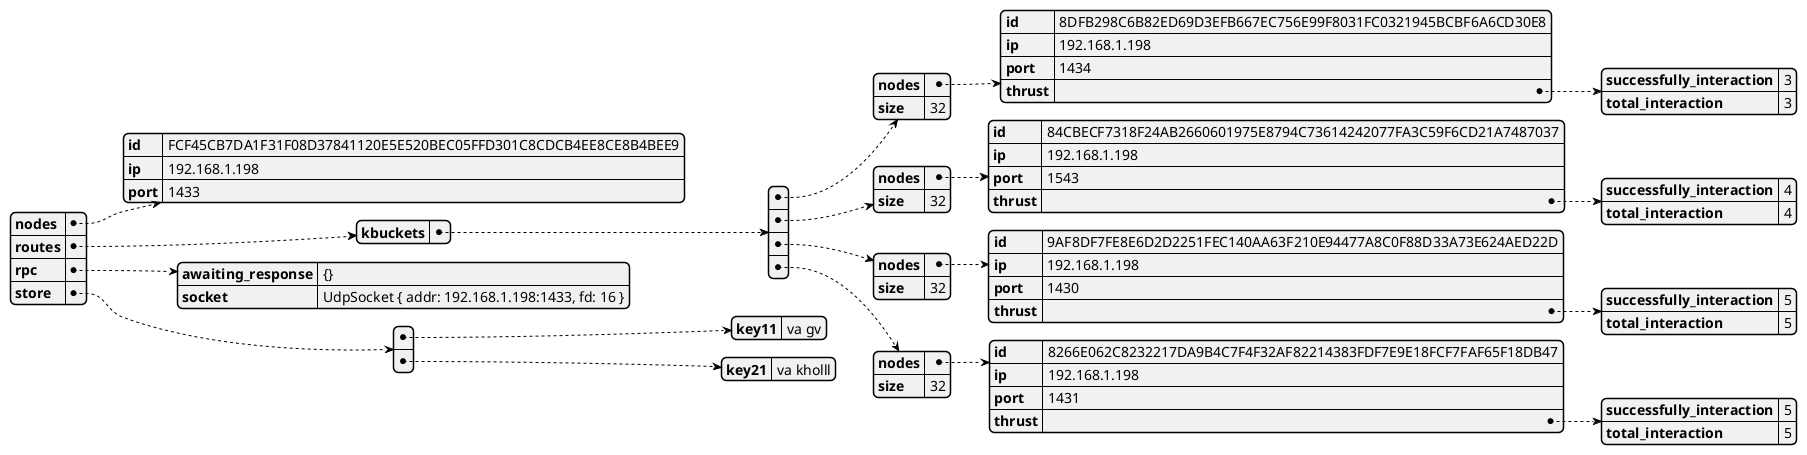 @startjson
{"nodes":{"id":"FCF45CB7DA1F31F08D37841120E5E520BEC05FFD301C8CDCB4EE8CE8B4BEE9","ip":"192.168.1.198","port":1433},"routes":{"kbuckets":[{"nodes":{"id":"8DFB298C6B82ED69D3EFB667EC756E99F8031FC0321945BCBF6A6CD30E8","ip":"192.168.1.198","port":1434,"thrust":{"successfully_interaction":3,"total_interaction":3}},"size":32},{"nodes":{"id":"84CBECF7318F24AB2660601975E8794C73614242077FA3C59F6CD21A7487037","ip":"192.168.1.198","port":1543,"thrust":{"successfully_interaction":4,"total_interaction":4}},"size":32},{"nodes":{"id":"9AF8DF7FE8E6D2D2251FEC140AA63F210E94477A8C0F88D33A73E624AED22D","ip":"192.168.1.198","port":1430,"thrust":{"successfully_interaction":5,"total_interaction":5}},"size":32},{"nodes":{"id":"8266E062C8232217DA9B4C7F4F32AF82214383FDF7E9E18FCF7FAF65F18DB47","ip":"192.168.1.198","port":1431,"thrust":{"successfully_interaction":5,"total_interaction":5}},"size":32}]},"rpc":{"awaiting_response":"{}","socket":"UdpSocket { addr: 192.168.1.198:1433, fd: 16 }"},"store":[{"key11":"va gv"},{"key21":"va kholll"}]}
@endjson